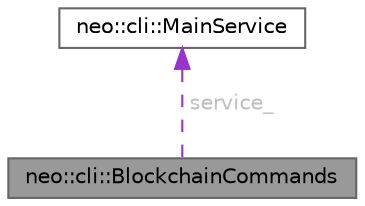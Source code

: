digraph "neo::cli::BlockchainCommands"
{
 // LATEX_PDF_SIZE
  bgcolor="transparent";
  edge [fontname=Helvetica,fontsize=10,labelfontname=Helvetica,labelfontsize=10];
  node [fontname=Helvetica,fontsize=10,shape=box,height=0.2,width=0.4];
  Node1 [id="Node000001",label="neo::cli::BlockchainCommands",height=0.2,width=0.4,color="gray40", fillcolor="grey60", style="filled", fontcolor="black",tooltip="Blockchain commands for the CLI."];
  Node2 -> Node1 [id="edge1_Node000001_Node000002",dir="back",color="darkorchid3",style="dashed",tooltip=" ",label=<<TABLE CELLBORDER="0" BORDER="0"><TR><TD VALIGN="top" ALIGN="LEFT" CELLPADDING="1" CELLSPACING="0">service_</TD></TR>
</TABLE>> ,fontcolor="grey" ];
  Node2 [id="Node000002",label="neo::cli::MainService",height=0.2,width=0.4,color="gray40", fillcolor="white", style="filled",URL="$classneo_1_1cli_1_1_main_service.html",tooltip="Main service for the CLI."];
}
